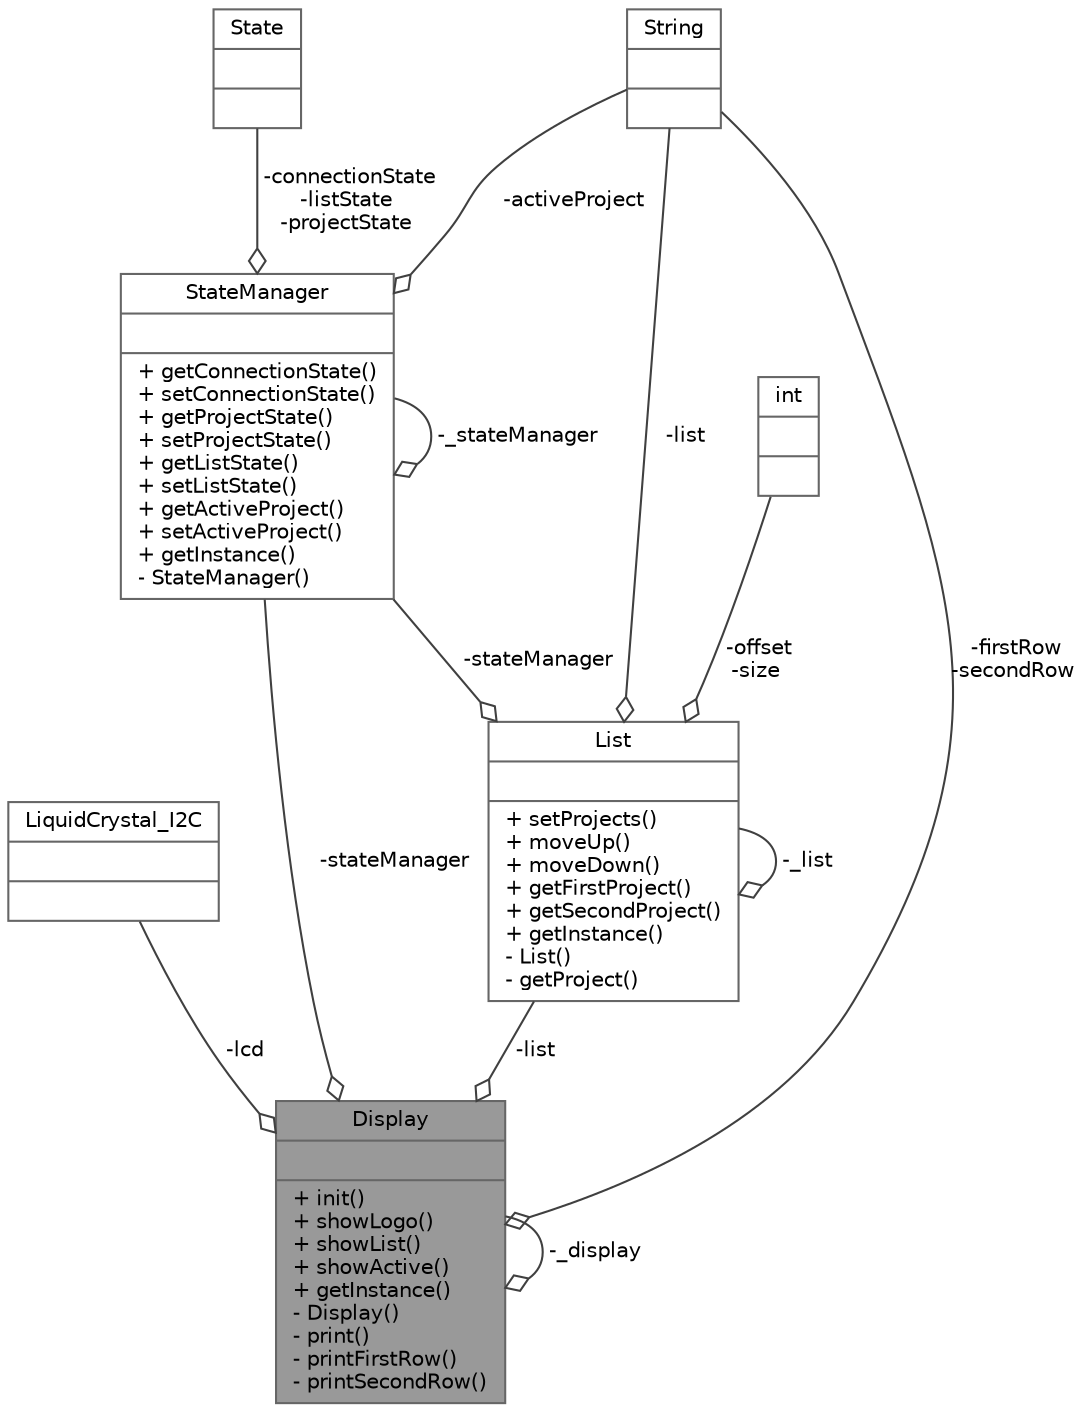 digraph "Display"
{
 // LATEX_PDF_SIZE
  bgcolor="transparent";
  edge [fontname=Helvetica,fontsize=10,labelfontname=Helvetica,labelfontsize=10];
  node [fontname=Helvetica,fontsize=10,shape=box,height=0.2,width=0.4];
  Node1 [shape=record,label="{Display\n||+ init()\l+ showLogo()\l+ showList()\l+ showActive()\l+ getInstance()\l- Display()\l- print()\l- printFirstRow()\l- printSecondRow()\l}",height=0.2,width=0.4,color="gray40", fillcolor="grey60", style="filled", fontcolor="black",tooltip=" "];
  Node1 -> Node1 [color="grey25",style="solid",label=" -_display" ,arrowhead="odiamond"];
  Node2 -> Node1 [color="grey25",style="solid",label=" -lcd" ,arrowhead="odiamond"];
  Node2 [shape=record,label="{LiquidCrystal_I2C\n||}",height=0.2,width=0.4,color="gray40", fillcolor="white", style="filled",tooltip=" "];
  Node3 -> Node1 [color="grey25",style="solid",label=" -list" ,arrowhead="odiamond"];
  Node3 [shape=record,label="{List\n||+ setProjects()\l+ moveUp()\l+ moveDown()\l+ getFirstProject()\l+ getSecondProject()\l+ getInstance()\l- List()\l- getProject()\l}",height=0.2,width=0.4,color="gray40", fillcolor="white", style="filled",URL="$classList.html",tooltip=" "];
  Node3 -> Node3 [color="grey25",style="solid",label=" -_list" ,arrowhead="odiamond"];
  Node4 -> Node3 [color="grey25",style="solid",label=" -stateManager" ,arrowhead="odiamond"];
  Node4 [shape=record,label="{StateManager\n||+ getConnectionState()\l+ setConnectionState()\l+ getProjectState()\l+ setProjectState()\l+ getListState()\l+ setListState()\l+ getActiveProject()\l+ setActiveProject()\l+ getInstance()\l- StateManager()\l}",height=0.2,width=0.4,color="gray40", fillcolor="white", style="filled",URL="$classStateManager.html",tooltip=" "];
  Node4 -> Node4 [color="grey25",style="solid",label=" -_stateManager" ,arrowhead="odiamond"];
  Node5 -> Node4 [color="grey25",style="solid",label=" -connectionState\n-listState\n-projectState" ,arrowhead="odiamond"];
  Node5 [shape=record,label="{State\n||}",height=0.2,width=0.4,color="gray40", fillcolor="white", style="filled",tooltip=" "];
  Node6 -> Node4 [color="grey25",style="solid",label=" -activeProject" ,arrowhead="odiamond"];
  Node6 [shape=record,label="{String\n||}",height=0.2,width=0.4,color="gray40", fillcolor="white", style="filled",tooltip=" "];
  Node7 -> Node3 [color="grey25",style="solid",label=" -offset\n-size" ,arrowhead="odiamond"];
  Node7 [shape=record,label="{int\n||}",height=0.2,width=0.4,color="gray40", fillcolor="white", style="filled",tooltip=" "];
  Node6 -> Node3 [color="grey25",style="solid",label=" -list" ,arrowhead="odiamond"];
  Node4 -> Node1 [color="grey25",style="solid",label=" -stateManager" ,arrowhead="odiamond"];
  Node6 -> Node1 [color="grey25",style="solid",label=" -firstRow\n-secondRow" ,arrowhead="odiamond"];
}
